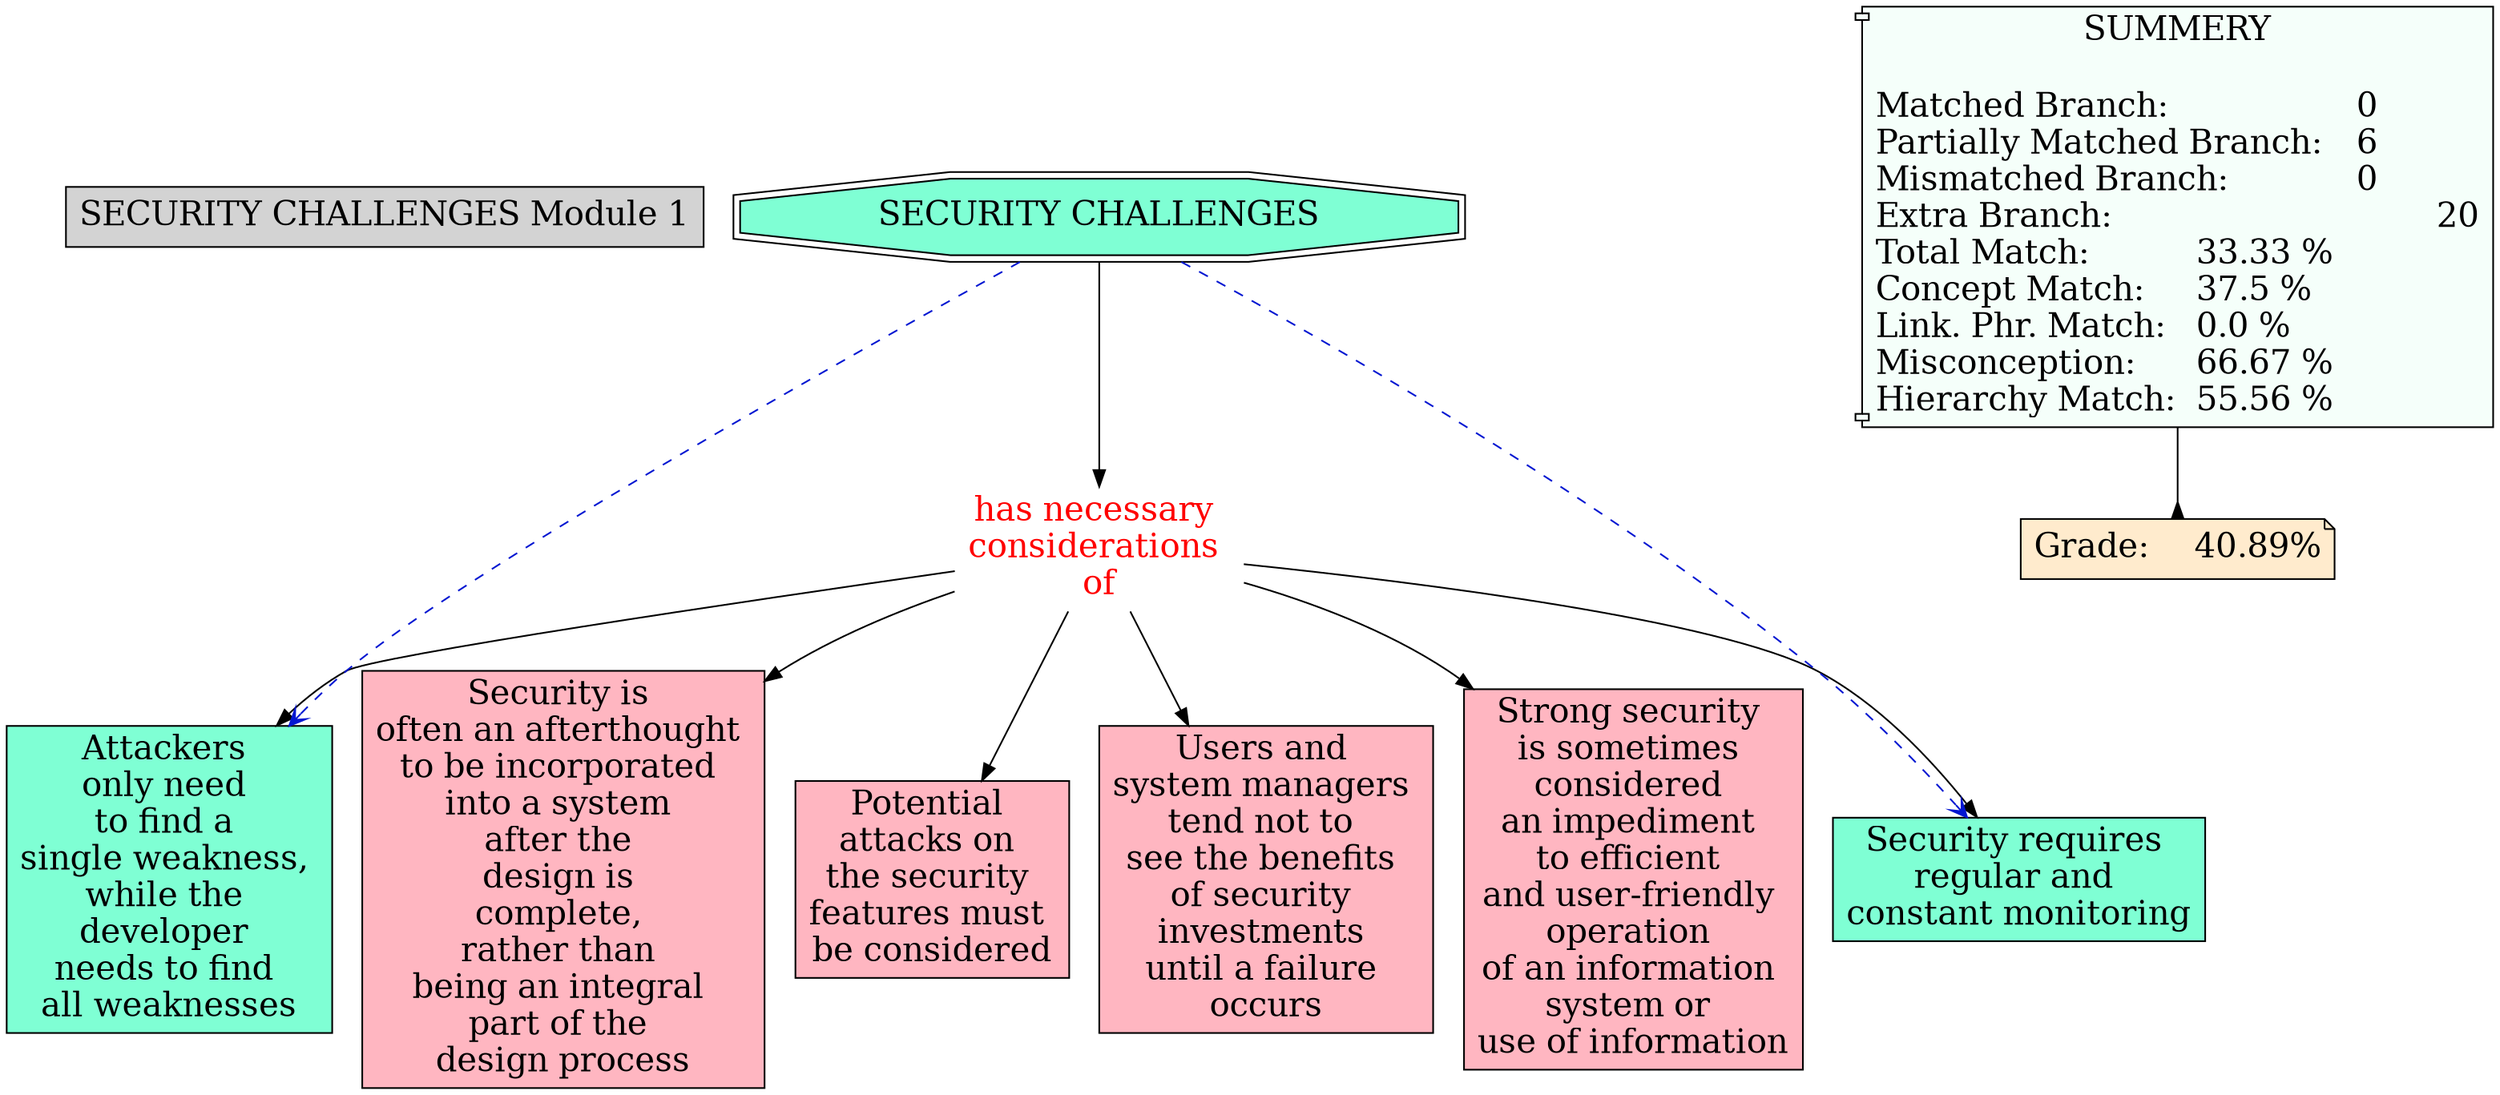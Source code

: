 // The Round Table
digraph {
	"1S2NKR1X0-1X5FM3S-KRM" [label="SECURITY CHALLENGES Module 1" Gsplines=true fontsize=20 shape=rect style=filled]
	"1S2NL6PBP-2BL9SX6-LL9" [label="has necessary 
considerations 
of" Gsplines=true fontcolor=red fontsize=20 shape=none]
	"1S2NKT0PN-1D1P0GV-KT9" [label="Security is 
often an afterthought 
to be incorporated 
into a system 
after the 
design is 
complete, 
rather than 
being an integral 
part of the 
design process
" Gsplines=true fillcolor="#FFB6C1" fontsize=20 shape=rect style=filled]
	"1S2NL6PBP-2BL9SX6-LL9" -> "1S2NKT0PN-1D1P0GV-KT9" [constraint=true]
	"1S2NL6PBP-2BL9SX6-LL9" [label="has necessary 
considerations 
of" Gsplines=true fontcolor=red fontsize=20 shape=none]
	"1S2NKSYC3-1K422KQ-KT1" [label="Potential 
attacks on 
the security 
features must 
be considered
" Gsplines=true fillcolor="#FFB6C1" fontsize=20 shape=rect style=filled]
	"1S2NL6PBP-2BL9SX6-LL9" -> "1S2NKSYC3-1K422KQ-KT1" [constraint=true]
	"1S2NL6PBP-2BL9SX6-LL9" [label="has necessary 
considerations 
of" Gsplines=true fontcolor=red fontsize=20 shape=none]
	"1S2NKSPZZ-177VYSC-KSJ" [label="Attackers 
only need 
to find a 
single weakness, 
while the 
developer 
needs to find 
all weaknesses
" Gsplines=true fillcolor=aquamarine fontsize=20 shape=rect style=filled]
	"1S2NL6PBP-2BL9SX6-LL9" -> "1S2NKSPZZ-177VYSC-KSJ" [constraint=true]
	"1S2NL6PBP-2BL9SX6-LL9" [label="has necessary 
considerations 
of" Gsplines=true fontcolor=red fontsize=20 shape=none]
	"1S2NKSZHR-DRKPZD-KT5" [label="Users and 
system managers 
tend not to 
see the benefits 
of security 
investments 
until a failure 
occurs" Gsplines=true fillcolor="#FFB6C1" fontsize=20 shape=rect style=filled]
	"1S2NL6PBP-2BL9SX6-LL9" -> "1S2NKSZHR-DRKPZD-KT5" [constraint=true]
	"1S2NL6PBP-2BL9SX6-LL9" [label="has necessary 
considerations 
of" Gsplines=true fontcolor=red fontsize=20 shape=none]
	"1S2NL23RL-1Y26PJH-LBP" [label="Strong security 
is sometimes 
considered 
an impediment 
to efficient 
and user-friendly 
operation 
of an information 
system or 
use of information
" Gsplines=true fillcolor="#FFB6C1" fontsize=20 shape=rect style=filled]
	"1S2NL6PBP-2BL9SX6-LL9" -> "1S2NL23RL-1Y26PJH-LBP" [constraint=true]
	"1S2NL6PBP-2BL9SX6-LL9" [label="has necessary 
considerations 
of" Gsplines=true fontcolor=red fontsize=20 shape=none]
	"1S2NKSX8V-224MG1N-KSX" [label="Security requires 
regular and 
constant monitoring
" Gsplines=true fillcolor=aquamarine fontsize=20 shape=rect style=filled]
	"1S2NL6PBP-2BL9SX6-LL9" -> "1S2NKSX8V-224MG1N-KSX" [constraint=true]
	"1S2NKSW46-2BTXWRF-KSS" [label="SECURITY CHALLENGES
" Gsplines=true fillcolor=aquamarine fontsize=20 shape=doubleoctagon style=filled]
	"1S2NL6PBP-2BL9SX6-LL9" [label="has necessary 
considerations 
of" Gsplines=true fontcolor=red fontsize=20 shape=none]
	"1S2NKSW46-2BTXWRF-KSS" -> "1S2NL6PBP-2BL9SX6-LL9" [constraint=true]
	Stat [label="SUMMERY

Matched Branch:			0\lPartially Matched Branch:	6\lMismatched Branch:		0\lExtra Branch:				20\lTotal Match:		33.33 %\lConcept Match:	37.5 %\lLink. Phr. Match:	0.0 %\lMisconception:	66.67 %\lHierarchy Match:	55.56 %\l" Gsplines=true fillcolor="#F5FFFA" fontsize=20 shape=component style=filled]
	Grade [label="Grade:	40.89%" Gsplines=true fillcolor="#FFEBCD" fontsize=20 shape=note style=filled]
	Stat -> Grade [arrowhead=inv color=black constraint=true]
	"1S2NKSW46-2BTXWRF-KSS" -> "1S2NKSPZZ-177VYSC-KSJ" [arrowhead=open color="#0316D1" constraint=true style=dashed]
	"1S2NKSW46-2BTXWRF-KSS" -> "1S2NKSX8V-224MG1N-KSX" [arrowhead=open color="#0316D1" constraint=true style=dashed]
}
